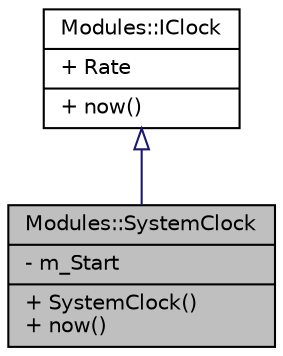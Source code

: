 digraph "Modules::SystemClock"
{
 // INTERACTIVE_SVG=YES
  edge [fontname="Helvetica",fontsize="10",labelfontname="Helvetica",labelfontsize="10"];
  node [fontname="Helvetica",fontsize="10",shape=record];
  Node1 [label="{Modules::SystemClock\n|- m_Start\l|+ SystemClock()\l+ now()\l}",height=0.2,width=0.4,color="black", fillcolor="grey75", style="filled", fontcolor="black"];
  Node2 -> Node1 [dir="back",color="midnightblue",fontsize="10",style="solid",arrowtail="onormal",fontname="Helvetica"];
  Node2 [label="{Modules::IClock\n|+ Rate\l|+ now()\l}",height=0.2,width=0.4,color="black", fillcolor="white", style="filled",URL="$struct_modules_1_1_i_clock.html"];
}
